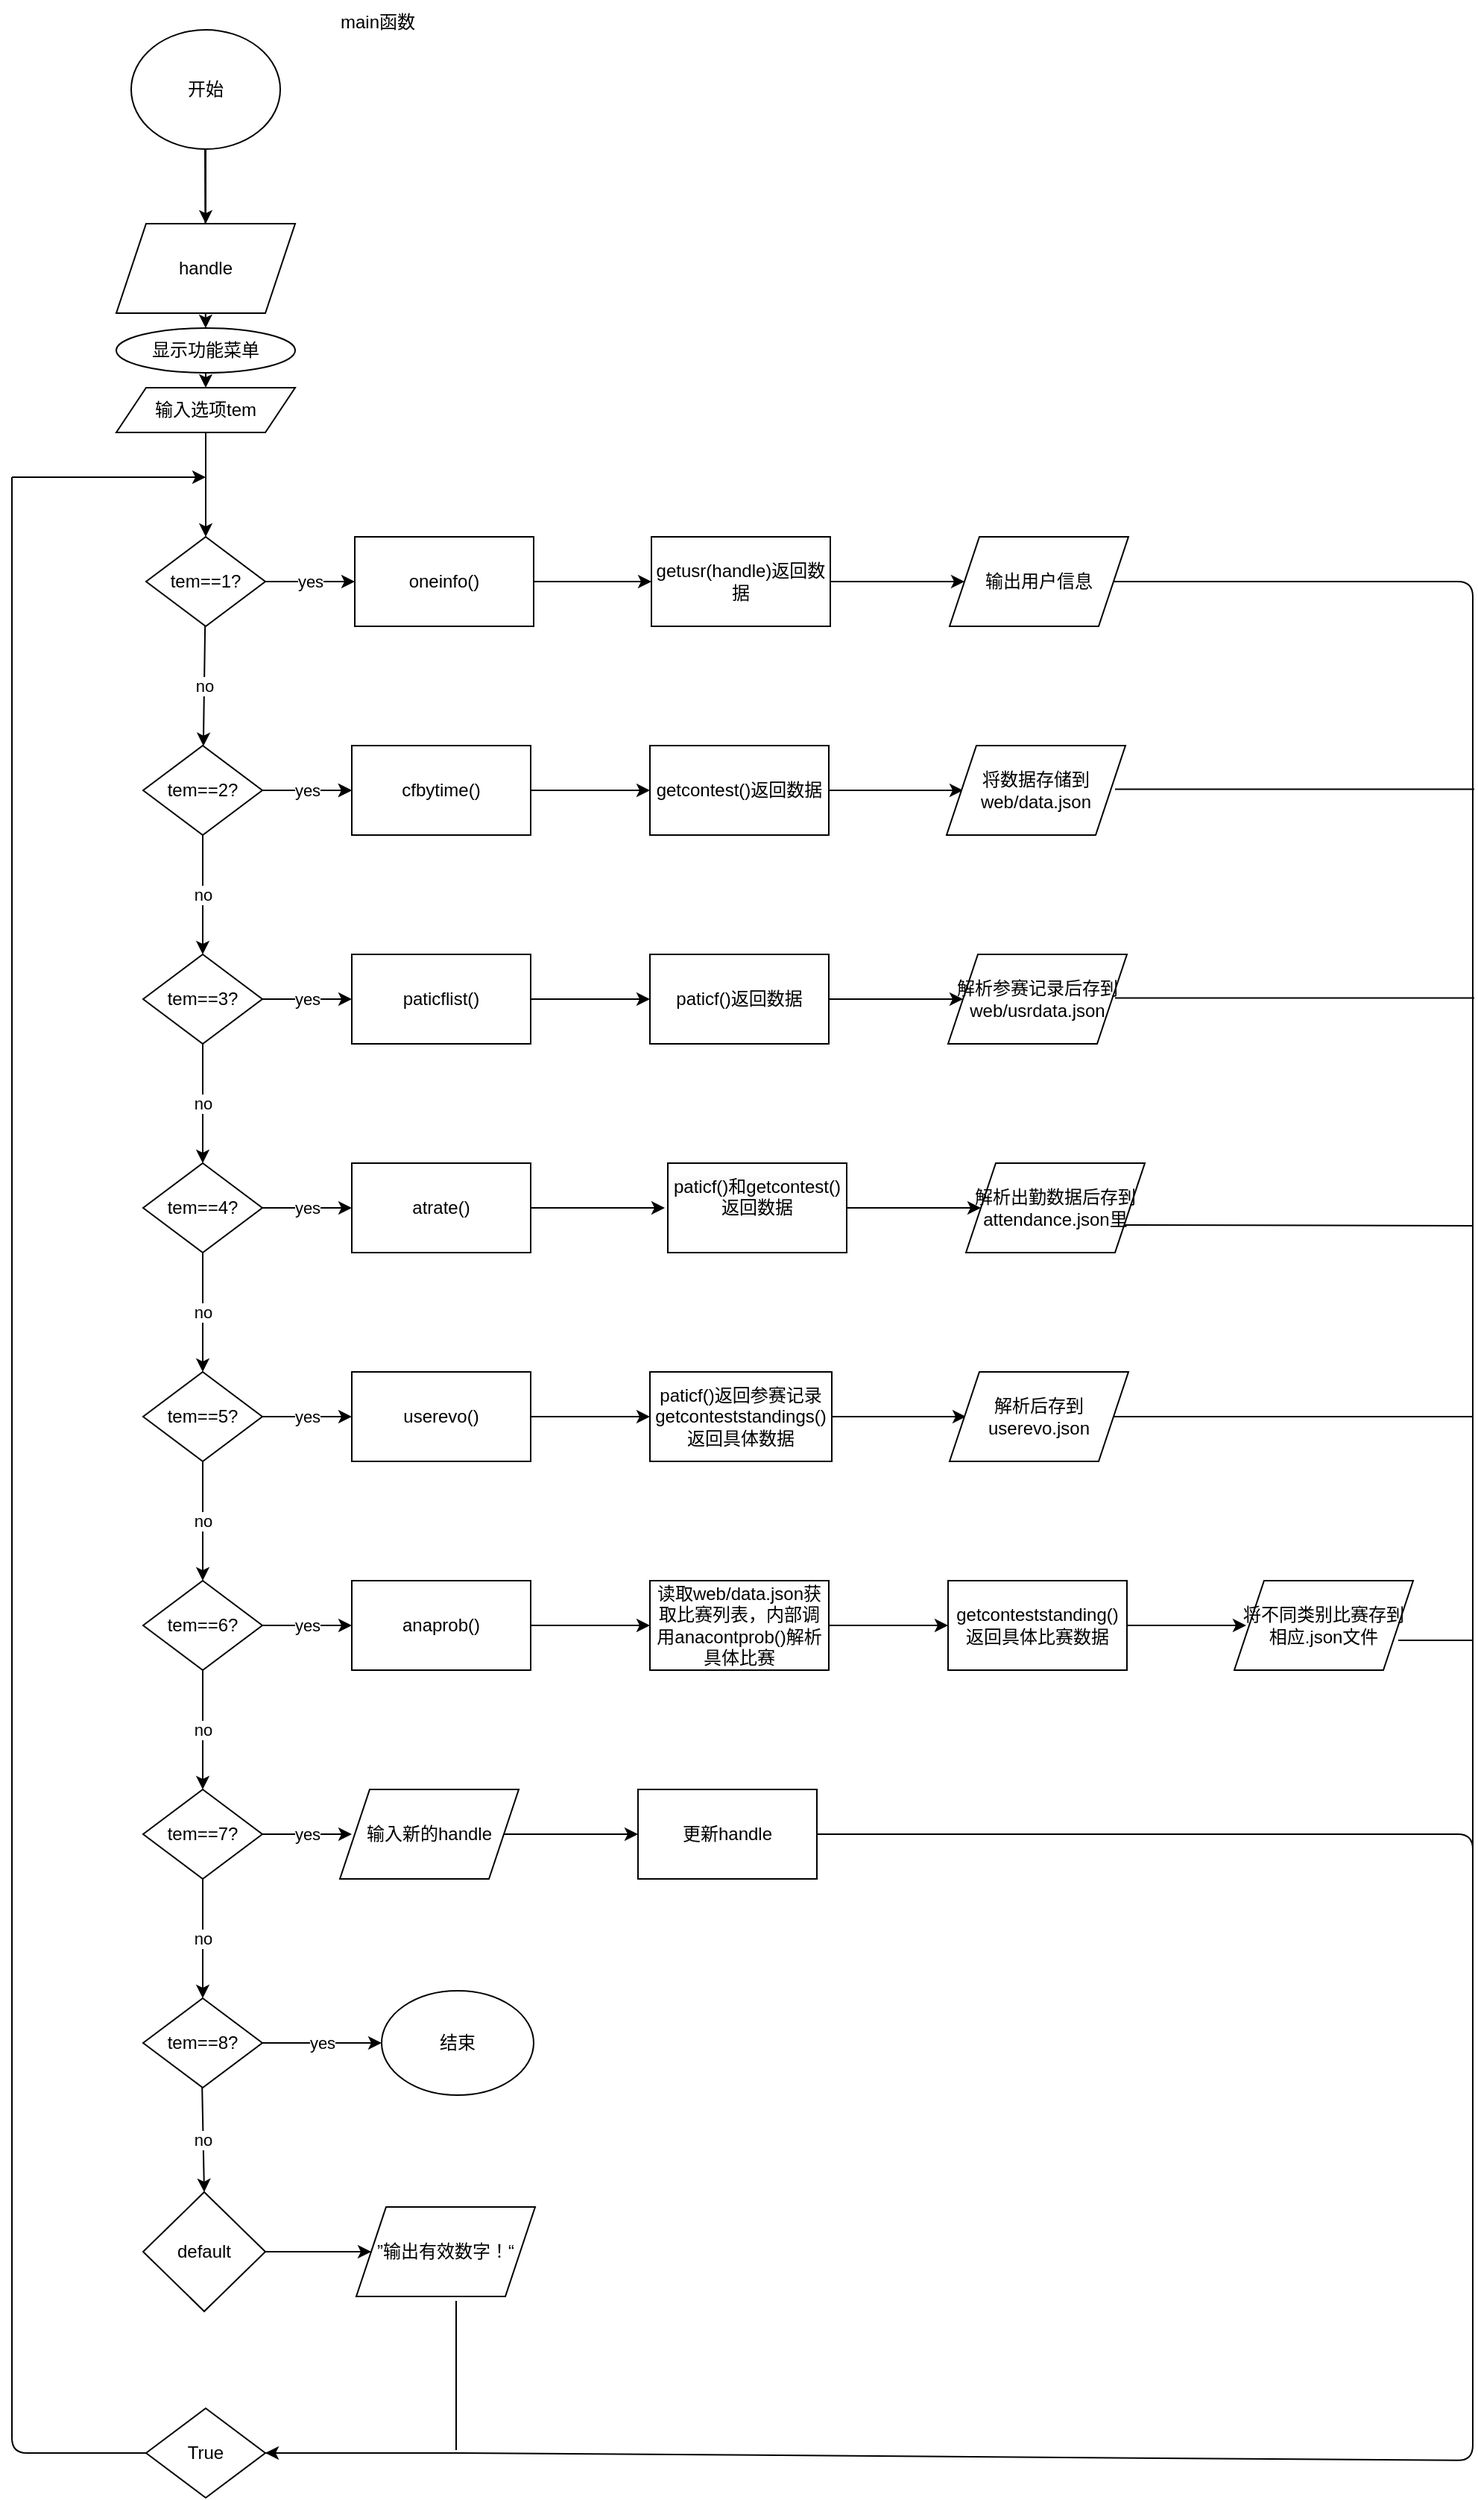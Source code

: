 <mxfile>
    <diagram id="fRFqGTAEEOPRmDhJgZy2" name="第 1 页">
        <mxGraphModel dx="1413" dy="766" grid="1" gridSize="10" guides="1" tooltips="1" connect="1" arrows="1" fold="1" page="1" pageScale="1" pageWidth="827" pageHeight="1169" math="0" shadow="0">
            <root>
                <mxCell id="0"/>
                <mxCell id="1" parent="0"/>
                <mxCell id="3" value="开始" style="ellipse;whiteSpace=wrap;html=1;" parent="1" vertex="1">
                    <mxGeometry x="160" y="20" width="100" height="80" as="geometry"/>
                </mxCell>
                <mxCell id="6" value="" style="edgeStyle=none;orthogonalLoop=1;jettySize=auto;html=1;exitX=0.5;exitY=1;exitDx=0;exitDy=0;" parent="1" source="3" edge="1">
                    <mxGeometry width="80" relative="1" as="geometry">
                        <mxPoint x="230" y="110" as="sourcePoint"/>
                        <mxPoint x="210" y="150" as="targetPoint"/>
                        <Array as="points"/>
                    </mxGeometry>
                </mxCell>
                <mxCell id="17" value="" style="edgeStyle=none;html=1;" parent="1" target="44" edge="1">
                    <mxGeometry relative="1" as="geometry">
                        <mxPoint x="209.5" y="100" as="sourcePoint"/>
                        <mxPoint x="210" y="220" as="targetPoint"/>
                    </mxGeometry>
                </mxCell>
                <mxCell id="15" value="handle" style="shape=parallelogram;perimeter=parallelogramPerimeter;whiteSpace=wrap;html=1;fixedSize=1;" parent="1" vertex="1">
                    <mxGeometry x="150" y="150" width="120" height="60" as="geometry"/>
                </mxCell>
                <mxCell id="22" value="" style="edgeStyle=none;html=1;" parent="1" source="19" target="21" edge="1">
                    <mxGeometry relative="1" as="geometry"/>
                </mxCell>
                <mxCell id="19" value="输入选项tem" style="shape=parallelogram;perimeter=parallelogramPerimeter;whiteSpace=wrap;html=1;fixedSize=1;" parent="1" vertex="1">
                    <mxGeometry x="150" y="260" width="120" height="30" as="geometry"/>
                </mxCell>
                <mxCell id="24" value="no" style="edgeStyle=none;html=1;" parent="1" source="21" target="23" edge="1">
                    <mxGeometry relative="1" as="geometry"/>
                </mxCell>
                <mxCell id="49" value="yes" style="edgeStyle=none;html=1;" parent="1" source="21" target="48" edge="1">
                    <mxGeometry relative="1" as="geometry"/>
                </mxCell>
                <mxCell id="21" value="tem==1?" style="rhombus;whiteSpace=wrap;html=1;" parent="1" vertex="1">
                    <mxGeometry x="170" y="360" width="80" height="60" as="geometry"/>
                </mxCell>
                <mxCell id="26" value="no" style="edgeStyle=none;html=1;" parent="1" source="23" target="25" edge="1">
                    <mxGeometry relative="1" as="geometry"/>
                </mxCell>
                <mxCell id="55" value="" style="edgeStyle=none;html=1;" parent="1" source="23" target="54" edge="1">
                    <mxGeometry relative="1" as="geometry"/>
                </mxCell>
                <mxCell id="105" value="yes" style="edgeStyle=none;html=1;" parent="1" source="23" target="54" edge="1">
                    <mxGeometry relative="1" as="geometry"/>
                </mxCell>
                <mxCell id="23" value="tem==2?" style="rhombus;whiteSpace=wrap;html=1;" parent="1" vertex="1">
                    <mxGeometry x="168" y="500" width="80" height="60" as="geometry"/>
                </mxCell>
                <mxCell id="28" value="no" style="edgeStyle=none;html=1;" parent="1" source="25" target="27" edge="1">
                    <mxGeometry relative="1" as="geometry"/>
                </mxCell>
                <mxCell id="63" value="yes" style="edgeStyle=none;html=1;" parent="1" source="25" target="62" edge="1">
                    <mxGeometry relative="1" as="geometry"/>
                </mxCell>
                <mxCell id="25" value="&lt;span style=&quot;color: rgb(0, 0, 0);&quot;&gt;tem==3?&lt;/span&gt;" style="rhombus;whiteSpace=wrap;html=1;" parent="1" vertex="1">
                    <mxGeometry x="168" y="640" width="80" height="60" as="geometry"/>
                </mxCell>
                <mxCell id="30" value="no" style="edgeStyle=none;html=1;" parent="1" source="27" target="29" edge="1">
                    <mxGeometry relative="1" as="geometry"/>
                </mxCell>
                <mxCell id="69" value="yes" style="edgeStyle=none;html=1;" parent="1" source="27" target="68" edge="1">
                    <mxGeometry relative="1" as="geometry"/>
                </mxCell>
                <mxCell id="27" value="&lt;span style=&quot;color: rgb(0, 0, 0);&quot;&gt;tem==4?&lt;/span&gt;" style="rhombus;whiteSpace=wrap;html=1;" parent="1" vertex="1">
                    <mxGeometry x="168" y="780" width="80" height="60" as="geometry"/>
                </mxCell>
                <mxCell id="32" value="no" style="edgeStyle=none;html=1;" parent="1" source="29" target="31" edge="1">
                    <mxGeometry relative="1" as="geometry"/>
                </mxCell>
                <mxCell id="77" value="yes" style="edgeStyle=none;html=1;" parent="1" source="29" target="76" edge="1">
                    <mxGeometry relative="1" as="geometry"/>
                </mxCell>
                <mxCell id="29" value="&lt;span style=&quot;color: rgb(0, 0, 0);&quot;&gt;tem==5?&lt;/span&gt;" style="rhombus;whiteSpace=wrap;html=1;" parent="1" vertex="1">
                    <mxGeometry x="168" y="920" width="80" height="60" as="geometry"/>
                </mxCell>
                <mxCell id="34" value="no" style="edgeStyle=none;html=1;" parent="1" source="31" target="33" edge="1">
                    <mxGeometry relative="1" as="geometry"/>
                </mxCell>
                <mxCell id="83" value="yes" style="edgeStyle=none;html=1;" parent="1" source="31" target="82" edge="1">
                    <mxGeometry relative="1" as="geometry"/>
                </mxCell>
                <mxCell id="31" value="&lt;span style=&quot;color: rgb(0, 0, 0);&quot;&gt;tem==6?&lt;/span&gt;" style="rhombus;whiteSpace=wrap;html=1;" parent="1" vertex="1">
                    <mxGeometry x="168" y="1060" width="80" height="60" as="geometry"/>
                </mxCell>
                <mxCell id="36" value="no" style="edgeStyle=none;html=1;" parent="1" source="33" target="35" edge="1">
                    <mxGeometry relative="1" as="geometry"/>
                </mxCell>
                <mxCell id="89" value="yes" style="edgeStyle=none;html=1;" parent="1" source="33" edge="1">
                    <mxGeometry relative="1" as="geometry">
                        <mxPoint x="308" y="1230" as="targetPoint"/>
                    </mxGeometry>
                </mxCell>
                <mxCell id="33" value="&lt;span style=&quot;color: rgb(0, 0, 0);&quot;&gt;tem==7?&lt;/span&gt;" style="rhombus;whiteSpace=wrap;html=1;" parent="1" vertex="1">
                    <mxGeometry x="168" y="1200" width="80" height="60" as="geometry"/>
                </mxCell>
                <mxCell id="38" value="no" style="edgeStyle=none;html=1;" parent="1" edge="1">
                    <mxGeometry relative="1" as="geometry">
                        <mxPoint x="207.591" y="1399.557" as="sourcePoint"/>
                        <mxPoint x="209" y="1470" as="targetPoint"/>
                    </mxGeometry>
                </mxCell>
                <mxCell id="47" value="yes" style="edgeStyle=none;html=1;" parent="1" source="35" target="46" edge="1">
                    <mxGeometry relative="1" as="geometry"/>
                </mxCell>
                <mxCell id="35" value="&lt;span style=&quot;color: rgb(0, 0, 0);&quot;&gt;tem==8?&lt;/span&gt;" style="rhombus;whiteSpace=wrap;html=1;" parent="1" vertex="1">
                    <mxGeometry x="168" y="1340" width="80" height="60" as="geometry"/>
                </mxCell>
                <mxCell id="37" value="&lt;span style=&quot;color: rgb(0, 0, 0);&quot;&gt;True&lt;/span&gt;" style="rhombus;whiteSpace=wrap;html=1;" parent="1" vertex="1">
                    <mxGeometry x="170" y="1615" width="80" height="60" as="geometry"/>
                </mxCell>
                <mxCell id="42" value="" style="endArrow=none;html=1;entryX=0;entryY=0.5;entryDx=0;entryDy=0;" parent="1" target="37" edge="1">
                    <mxGeometry width="50" height="50" relative="1" as="geometry">
                        <mxPoint x="80" y="320" as="sourcePoint"/>
                        <mxPoint x="90" y="1370" as="targetPoint"/>
                        <Array as="points">
                            <mxPoint x="80" y="1645"/>
                        </Array>
                    </mxGeometry>
                </mxCell>
                <mxCell id="43" value="" style="endArrow=classic;html=1;" parent="1" edge="1">
                    <mxGeometry width="50" height="50" relative="1" as="geometry">
                        <mxPoint x="80" y="320" as="sourcePoint"/>
                        <mxPoint x="210" y="320" as="targetPoint"/>
                    </mxGeometry>
                </mxCell>
                <mxCell id="44" value="显示功能菜单" style="ellipse;whiteSpace=wrap;html=1;" parent="1" vertex="1">
                    <mxGeometry x="150" y="220" width="120" height="30" as="geometry"/>
                </mxCell>
                <mxCell id="45" value="" style="endArrow=classic;html=1;exitX=0.5;exitY=1;exitDx=0;exitDy=0;entryX=0.5;entryY=0;entryDx=0;entryDy=0;" parent="1" source="44" target="19" edge="1">
                    <mxGeometry width="50" height="50" relative="1" as="geometry">
                        <mxPoint x="450" y="300" as="sourcePoint"/>
                        <mxPoint x="500" y="250" as="targetPoint"/>
                    </mxGeometry>
                </mxCell>
                <mxCell id="46" value="结束" style="ellipse;whiteSpace=wrap;html=1;" parent="1" vertex="1">
                    <mxGeometry x="328" y="1335" width="102" height="70" as="geometry"/>
                </mxCell>
                <mxCell id="51" value="" style="edgeStyle=none;html=1;" parent="1" source="48" target="50" edge="1">
                    <mxGeometry relative="1" as="geometry"/>
                </mxCell>
                <mxCell id="48" value="oneinfo()" style="whiteSpace=wrap;html=1;" parent="1" vertex="1">
                    <mxGeometry x="310" y="360" width="120" height="60" as="geometry"/>
                </mxCell>
                <mxCell id="53" value="" style="edgeStyle=none;html=1;" parent="1" source="50" target="52" edge="1">
                    <mxGeometry relative="1" as="geometry"/>
                </mxCell>
                <mxCell id="50" value="getusr(handle)返回数据" style="whiteSpace=wrap;html=1;" parent="1" vertex="1">
                    <mxGeometry x="509" y="360" width="120" height="60" as="geometry"/>
                </mxCell>
                <mxCell id="52" value="输出用户信息" style="shape=parallelogram;perimeter=parallelogramPerimeter;whiteSpace=wrap;html=1;fixedSize=1;" parent="1" vertex="1">
                    <mxGeometry x="709" y="360" width="120" height="60" as="geometry"/>
                </mxCell>
                <mxCell id="57" value="" style="edgeStyle=none;html=1;" parent="1" source="54" target="56" edge="1">
                    <mxGeometry relative="1" as="geometry"/>
                </mxCell>
                <mxCell id="54" value="cfbytime()" style="whiteSpace=wrap;html=1;" parent="1" vertex="1">
                    <mxGeometry x="308" y="500" width="120" height="60" as="geometry"/>
                </mxCell>
                <mxCell id="59" value="" style="edgeStyle=none;html=1;" parent="1" source="56" edge="1">
                    <mxGeometry relative="1" as="geometry">
                        <mxPoint x="718" y="530" as="targetPoint"/>
                    </mxGeometry>
                </mxCell>
                <mxCell id="56" value="getcontest()返回数据" style="whiteSpace=wrap;html=1;" parent="1" vertex="1">
                    <mxGeometry x="508" y="500" width="120" height="60" as="geometry"/>
                </mxCell>
                <mxCell id="61" value="将数据存储到web/data.json" style="shape=parallelogram;perimeter=parallelogramPerimeter;whiteSpace=wrap;html=1;fixedSize=1;" parent="1" vertex="1">
                    <mxGeometry x="707" y="500" width="120" height="60" as="geometry"/>
                </mxCell>
                <mxCell id="65" value="" style="edgeStyle=none;html=1;" parent="1" source="62" target="64" edge="1">
                    <mxGeometry relative="1" as="geometry"/>
                </mxCell>
                <mxCell id="62" value="paticflist()" style="whiteSpace=wrap;html=1;" parent="1" vertex="1">
                    <mxGeometry x="308" y="640" width="120" height="60" as="geometry"/>
                </mxCell>
                <mxCell id="67" value="" style="edgeStyle=none;html=1;" parent="1" source="64" target="66" edge="1">
                    <mxGeometry relative="1" as="geometry"/>
                </mxCell>
                <mxCell id="64" value="paticf()返回数据" style="whiteSpace=wrap;html=1;" parent="1" vertex="1">
                    <mxGeometry x="508" y="640" width="120" height="60" as="geometry"/>
                </mxCell>
                <mxCell id="66" value="解析参赛记录后存到web/usrdata.json" style="shape=parallelogram;perimeter=parallelogramPerimeter;whiteSpace=wrap;html=1;fixedSize=1;" parent="1" vertex="1">
                    <mxGeometry x="708" y="640" width="120" height="60" as="geometry"/>
                </mxCell>
                <mxCell id="71" value="" style="edgeStyle=none;html=1;" parent="1" source="68" edge="1">
                    <mxGeometry relative="1" as="geometry">
                        <mxPoint x="518" y="810" as="targetPoint"/>
                    </mxGeometry>
                </mxCell>
                <mxCell id="68" value="atrate()" style="shape=parallelogram;perimeter=parallelogramPerimeter;whiteSpace=wrap;html=1;fixedSize=1;size=-8;" parent="1" vertex="1">
                    <mxGeometry x="308" y="780" width="120" height="60" as="geometry"/>
                </mxCell>
                <mxCell id="74" value="" style="edgeStyle=none;html=1;" parent="1" source="72" target="73" edge="1">
                    <mxGeometry relative="1" as="geometry"/>
                </mxCell>
                <mxCell id="72" value="&#xa;&lt;span style=&quot;color: rgb(0, 0, 0); font-family: Helvetica; font-size: 12px; font-style: normal; font-variant-ligatures: normal; font-variant-caps: normal; font-weight: 400; letter-spacing: normal; orphans: 2; text-align: center; text-indent: 0px; text-transform: none; widows: 2; word-spacing: 0px; -webkit-text-stroke-width: 0px; white-space: normal; background-color: rgb(251, 251, 251); text-decoration-thickness: initial; text-decoration-style: initial; text-decoration-color: initial; display: inline !important; float: none;&quot;&gt;paticf()和getcontest()返回数据&lt;/span&gt;&#xa;&#xa;" style="rounded=0;whiteSpace=wrap;html=1;" parent="1" vertex="1">
                    <mxGeometry x="520" y="780" width="120" height="60" as="geometry"/>
                </mxCell>
                <mxCell id="73" value="解析出勤数据后存到attendance.json里" style="shape=parallelogram;perimeter=parallelogramPerimeter;whiteSpace=wrap;html=1;fixedSize=1;rounded=0;" parent="1" vertex="1">
                    <mxGeometry x="720" y="780" width="120" height="60" as="geometry"/>
                </mxCell>
                <mxCell id="79" value="" style="edgeStyle=none;html=1;" parent="1" source="76" target="78" edge="1">
                    <mxGeometry relative="1" as="geometry"/>
                </mxCell>
                <mxCell id="76" value="userevo()" style="whiteSpace=wrap;html=1;" parent="1" vertex="1">
                    <mxGeometry x="308" y="920" width="120" height="60" as="geometry"/>
                </mxCell>
                <mxCell id="81" value="" style="edgeStyle=none;html=1;" parent="1" source="78" edge="1">
                    <mxGeometry relative="1" as="geometry">
                        <mxPoint x="720" y="950" as="targetPoint"/>
                    </mxGeometry>
                </mxCell>
                <mxCell id="78" value="paticf()返回参赛记录&lt;br&gt;&lt;div&gt;&lt;span style=&quot;font-size: 12px;&quot;&gt;getconteststandings()&lt;/span&gt;&lt;/div&gt;&lt;div&gt;&lt;span style=&quot;font-size: 12px;&quot;&gt;返回具体数据&lt;/span&gt;&lt;/div&gt;" style="whiteSpace=wrap;html=1;" parent="1" vertex="1">
                    <mxGeometry x="508" y="920" width="122" height="60" as="geometry"/>
                </mxCell>
                <mxCell id="85" value="" style="edgeStyle=none;html=1;" parent="1" source="82" target="84" edge="1">
                    <mxGeometry relative="1" as="geometry"/>
                </mxCell>
                <mxCell id="82" value="anaprob()" style="whiteSpace=wrap;html=1;" parent="1" vertex="1">
                    <mxGeometry x="308" y="1060" width="120" height="60" as="geometry"/>
                </mxCell>
                <mxCell id="87" value="" style="edgeStyle=none;html=1;" parent="1" source="84" target="86" edge="1">
                    <mxGeometry relative="1" as="geometry"/>
                </mxCell>
                <mxCell id="84" value="读取web/data.json获取比赛列表，内部调用anacontprob()解析具体比赛" style="whiteSpace=wrap;html=1;" parent="1" vertex="1">
                    <mxGeometry x="508" y="1060" width="120" height="60" as="geometry"/>
                </mxCell>
                <mxCell id="99" value="" style="edgeStyle=none;html=1;" parent="1" source="86" edge="1">
                    <mxGeometry relative="1" as="geometry">
                        <mxPoint x="908" y="1090" as="targetPoint"/>
                    </mxGeometry>
                </mxCell>
                <mxCell id="86" value="getconteststanding()返回具体比赛数据" style="whiteSpace=wrap;html=1;" parent="1" vertex="1">
                    <mxGeometry x="708" y="1060" width="120" height="60" as="geometry"/>
                </mxCell>
                <mxCell id="94" value="解析后存到userevo.json" style="shape=parallelogram;perimeter=parallelogramPerimeter;whiteSpace=wrap;html=1;fixedSize=1;" parent="1" vertex="1">
                    <mxGeometry x="709" y="920" width="120" height="60" as="geometry"/>
                </mxCell>
                <mxCell id="97" value="" style="edgeStyle=none;html=1;" parent="1" source="95" target="96" edge="1">
                    <mxGeometry relative="1" as="geometry"/>
                </mxCell>
                <mxCell id="95" value="输入新的handle" style="shape=parallelogram;perimeter=parallelogramPerimeter;whiteSpace=wrap;html=1;fixedSize=1;" parent="1" vertex="1">
                    <mxGeometry x="300" y="1200" width="120" height="60" as="geometry"/>
                </mxCell>
                <mxCell id="96" value="更新handle" style="whiteSpace=wrap;html=1;" parent="1" vertex="1">
                    <mxGeometry x="500" y="1200" width="120" height="60" as="geometry"/>
                </mxCell>
                <mxCell id="100" value="&lt;span style=&quot;color: rgb(0, 0, 0);&quot;&gt;将不同类别比赛存到相应.json文件&lt;/span&gt;" style="shape=parallelogram;perimeter=parallelogramPerimeter;whiteSpace=wrap;html=1;fixedSize=1;" parent="1" vertex="1">
                    <mxGeometry x="900" y="1060" width="120" height="60" as="geometry"/>
                </mxCell>
                <mxCell id="101" value="main函数" style="text;html=1;align=center;verticalAlign=middle;resizable=0;points=[];autosize=1;strokeColor=none;fillColor=none;" parent="1" vertex="1">
                    <mxGeometry x="290" width="70" height="30" as="geometry"/>
                </mxCell>
                <mxCell id="108" value="" style="edgeStyle=none;html=1;" parent="1" source="106" target="107" edge="1">
                    <mxGeometry relative="1" as="geometry"/>
                </mxCell>
                <mxCell id="106" value="default" style="rhombus;whiteSpace=wrap;html=1;" parent="1" vertex="1">
                    <mxGeometry x="168" y="1470" width="82" height="80" as="geometry"/>
                </mxCell>
                <mxCell id="107" value="”输出有效数字！“" style="shape=parallelogram;perimeter=parallelogramPerimeter;whiteSpace=wrap;html=1;fixedSize=1;" parent="1" vertex="1">
                    <mxGeometry x="311" y="1480" width="120" height="60" as="geometry"/>
                </mxCell>
                <mxCell id="112" value="" style="endArrow=none;html=1;exitX=1;exitY=0.5;exitDx=0;exitDy=0;entryX=1;entryY=0.5;entryDx=0;entryDy=0;" parent="1" source="96" target="37" edge="1">
                    <mxGeometry width="50" height="50" relative="1" as="geometry">
                        <mxPoint x="720" y="1280" as="sourcePoint"/>
                        <mxPoint x="1060" y="1620" as="targetPoint"/>
                        <Array as="points">
                            <mxPoint x="1060" y="1230"/>
                            <mxPoint x="1060" y="1650"/>
                            <mxPoint x="390" y="1645"/>
                        </Array>
                    </mxGeometry>
                </mxCell>
                <mxCell id="113" value="" style="endArrow=none;html=1;" parent="1" edge="1">
                    <mxGeometry width="50" height="50" relative="1" as="geometry">
                        <mxPoint x="378" y="1643" as="sourcePoint"/>
                        <mxPoint x="378" y="1543" as="targetPoint"/>
                    </mxGeometry>
                </mxCell>
                <mxCell id="119" value="" style="endArrow=none;html=1;entryX=1;entryY=0.5;entryDx=0;entryDy=0;" parent="1" target="52" edge="1">
                    <mxGeometry width="50" height="50" relative="1" as="geometry">
                        <mxPoint x="1060" y="1240" as="sourcePoint"/>
                        <mxPoint x="1270" y="890" as="targetPoint"/>
                        <Array as="points">
                            <mxPoint x="1060" y="390"/>
                        </Array>
                    </mxGeometry>
                </mxCell>
                <mxCell id="121" value="" style="endArrow=classic;html=1;entryX=1;entryY=0.5;entryDx=0;entryDy=0;" parent="1" target="37" edge="1">
                    <mxGeometry width="50" height="50" relative="1" as="geometry">
                        <mxPoint x="310" y="1645" as="sourcePoint"/>
                        <mxPoint x="320" y="1600" as="targetPoint"/>
                    </mxGeometry>
                </mxCell>
                <mxCell id="122" value="" style="endArrow=none;html=1;" parent="1" edge="1">
                    <mxGeometry width="50" height="50" relative="1" as="geometry">
                        <mxPoint x="1010" y="1100" as="sourcePoint"/>
                        <mxPoint x="1060" y="1100" as="targetPoint"/>
                    </mxGeometry>
                </mxCell>
                <mxCell id="123" value="" style="endArrow=none;html=1;entryX=1;entryY=0.5;entryDx=0;entryDy=0;" parent="1" target="94" edge="1">
                    <mxGeometry width="50" height="50" relative="1" as="geometry">
                        <mxPoint x="1060" y="950" as="sourcePoint"/>
                        <mxPoint x="1090" y="790" as="targetPoint"/>
                    </mxGeometry>
                </mxCell>
                <mxCell id="124" value="" style="endArrow=none;html=1;exitX=1;exitY=0.75;exitDx=0;exitDy=0;" parent="1" source="73" edge="1">
                    <mxGeometry width="50" height="50" relative="1" as="geometry">
                        <mxPoint x="1040" y="840" as="sourcePoint"/>
                        <mxPoint x="1060" y="822" as="targetPoint"/>
                    </mxGeometry>
                </mxCell>
                <mxCell id="127" value="" style="endArrow=none;html=1;entryX=1;entryY=0.5;entryDx=0;entryDy=0;" parent="1" edge="1">
                    <mxGeometry width="50" height="50" relative="1" as="geometry">
                        <mxPoint x="1061" y="669.29" as="sourcePoint"/>
                        <mxPoint x="820" y="669.29" as="targetPoint"/>
                    </mxGeometry>
                </mxCell>
                <mxCell id="128" value="" style="endArrow=none;html=1;entryX=1;entryY=0.5;entryDx=0;entryDy=0;" parent="1" edge="1">
                    <mxGeometry width="50" height="50" relative="1" as="geometry">
                        <mxPoint x="1061" y="529.29" as="sourcePoint"/>
                        <mxPoint x="820" y="529.29" as="targetPoint"/>
                    </mxGeometry>
                </mxCell>
            </root>
        </mxGraphModel>
    </diagram>
</mxfile>